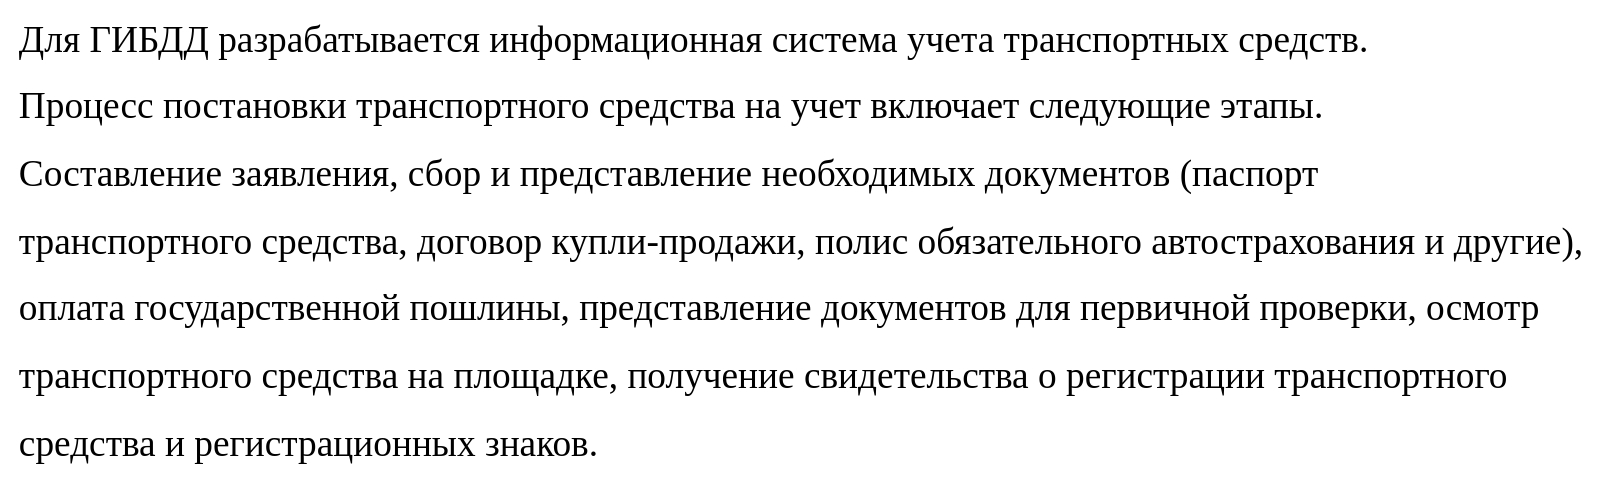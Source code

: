 <mxfile version="20.0.1" type="device" pages="6"><diagram id="szY-pF_dcs7fvpo2n5mo" name="Задача"><mxGraphModel dx="2048" dy="654" grid="1" gridSize="10" guides="1" tooltips="1" connect="1" arrows="1" fold="1" page="1" pageScale="1" pageWidth="827" pageHeight="1169" math="0" shadow="0"><root><mxCell id="0"/><mxCell id="1" parent="0"/><mxCell id="Msa8o-dBZ7M32QqruFCY-1" value="&lt;p role=&quot;presentation&quot; style=&quot;line-height:1.8;text-align: justify;margin-top:0pt;margin-bottom:0pt;&quot; dir=&quot;ltr&quot;&gt;&lt;span style=&quot;font-size: 14pt; font-family: &amp;quot;Times New Roman&amp;quot;; color: rgb(0, 0, 0); background-color: transparent; font-weight: 400; font-style: normal; font-variant: normal; text-decoration: none; vertical-align: baseline;&quot;&gt;Для ГИБДД разрабатывается информационная система учета транспортных средств. &lt;br&gt;&lt;/span&gt;&lt;/p&gt;&lt;p role=&quot;presentation&quot; style=&quot;line-height:1.8;text-align: justify;margin-top:0pt;margin-bottom:0pt;&quot; dir=&quot;ltr&quot;&gt;&lt;span style=&quot;font-size: 14pt; font-family: &amp;quot;Times New Roman&amp;quot;; color: rgb(0, 0, 0); background-color: transparent; font-weight: 400; font-style: normal; font-variant: normal; text-decoration: none; vertical-align: baseline;&quot;&gt;Процесс постановки транспортного средства на учет включает следующие этапы. &lt;br&gt;&lt;/span&gt;&lt;/p&gt;&lt;p role=&quot;presentation&quot; style=&quot;line-height:1.8;text-align: justify;margin-top:0pt;margin-bottom:0pt;&quot; dir=&quot;ltr&quot;&gt;&lt;span style=&quot;font-size: 14pt; font-family: &amp;quot;Times New Roman&amp;quot;; color: rgb(0, 0, 0); background-color: transparent; font-weight: 400; font-style: normal; font-variant: normal; text-decoration: none; vertical-align: baseline;&quot;&gt;Составление заявления, сбор и представление необходимых документов (паспорт &lt;br&gt;&lt;/span&gt;&lt;/p&gt;&lt;p role=&quot;presentation&quot; style=&quot;line-height:1.8;text-align: justify;margin-top:0pt;margin-bottom:0pt;&quot; dir=&quot;ltr&quot;&gt;&lt;span style=&quot;font-size: 14pt; font-family: &amp;quot;Times New Roman&amp;quot;; color: rgb(0, 0, 0); background-color: transparent; font-weight: 400; font-style: normal; font-variant: normal; text-decoration: none; vertical-align: baseline;&quot;&gt;транспортного средства, договор купли-продажи, полис обязательного автострахования и другие), &lt;br&gt;&lt;/span&gt;&lt;/p&gt;&lt;p role=&quot;presentation&quot; style=&quot;line-height:1.8;text-align: justify;margin-top:0pt;margin-bottom:0pt;&quot; dir=&quot;ltr&quot;&gt;&lt;span style=&quot;font-size: 14pt; font-family: &amp;quot;Times New Roman&amp;quot;; color: rgb(0, 0, 0); background-color: transparent; font-weight: 400; font-style: normal; font-variant: normal; text-decoration: none; vertical-align: baseline;&quot;&gt;оплата государственной пошлины, представление документов для первичной проверки, осмотр &lt;br&gt;&lt;/span&gt;&lt;/p&gt;&lt;p role=&quot;presentation&quot; style=&quot;line-height:1.8;text-align: justify;margin-top:0pt;margin-bottom:0pt;&quot; dir=&quot;ltr&quot;&gt;&lt;span style=&quot;font-size: 14pt; font-family: &amp;quot;Times New Roman&amp;quot;; color: rgb(0, 0, 0); background-color: transparent; font-weight: 400; font-style: normal; font-variant: normal; text-decoration: none; vertical-align: baseline;&quot;&gt;транспортного средства на площадке, получение свидетельства о регистрации транспортного &lt;br&gt;&lt;/span&gt;&lt;/p&gt;&lt;p role=&quot;presentation&quot; style=&quot;line-height:1.8;text-align: justify;margin-top:0pt;margin-bottom:0pt;&quot; dir=&quot;ltr&quot;&gt;&lt;span style=&quot;font-size: 14pt; font-family: &amp;quot;Times New Roman&amp;quot;; color: rgb(0, 0, 0); background-color: transparent; font-weight: 400; font-style: normal; font-variant: normal; text-decoration: none; vertical-align: baseline;&quot;&gt;средства и регистрационных знаков.&lt;/span&gt;&lt;/p&gt;" style="text;html=1;align=center;verticalAlign=middle;resizable=0;points=[];autosize=1;strokeColor=none;fillColor=none;" vertex="1" parent="1"><mxGeometry x="-813" y="30" width="800" height="240" as="geometry"/></mxCell></root></mxGraphModel></diagram><diagram id="2nvOxXfx4hROvfsUFD65" name="EPC"><mxGraphModel dx="1483" dy="794" grid="1" gridSize="10" guides="1" tooltips="1" connect="1" arrows="1" fold="1" page="1" pageScale="1" pageWidth="827" pageHeight="1169" math="0" shadow="0"><root><mxCell id="0"/><mxCell id="1" parent="0"/><mxCell id="O4B8dPalMWS9NECB1_VY-1" style="edgeStyle=orthogonalEdgeStyle;rounded=0;orthogonalLoop=1;jettySize=auto;html=1;" edge="1" parent="1" source="O4B8dPalMWS9NECB1_VY-2" target="O4B8dPalMWS9NECB1_VY-3"><mxGeometry relative="1" as="geometry"/></mxCell><mxCell id="O4B8dPalMWS9NECB1_VY-2" value="Обращение автовладельца" style="shape=hexagon;perimeter=hexagonPerimeter2;whiteSpace=wrap;html=1;fixedSize=1;fillColor=#e1d5e7;strokeColor=#9673a6;" vertex="1" parent="1"><mxGeometry x="360" y="70" width="120" height="80" as="geometry"/></mxCell><mxCell id="O4B8dPalMWS9NECB1_VY-8" style="edgeStyle=orthogonalEdgeStyle;rounded=0;orthogonalLoop=1;jettySize=auto;html=1;" edge="1" parent="1" source="O4B8dPalMWS9NECB1_VY-3" target="O4B8dPalMWS9NECB1_VY-7"><mxGeometry relative="1" as="geometry"/></mxCell><mxCell id="O4B8dPalMWS9NECB1_VY-10" style="edgeStyle=orthogonalEdgeStyle;rounded=0;orthogonalLoop=1;jettySize=auto;html=1;" edge="1" parent="1" source="O4B8dPalMWS9NECB1_VY-3" target="O4B8dPalMWS9NECB1_VY-9"><mxGeometry relative="1" as="geometry"/></mxCell><mxCell id="O4B8dPalMWS9NECB1_VY-3" value="Составление заявление на постановку на учёт транспортного средства" style="rounded=1;whiteSpace=wrap;html=1;fillColor=#fff2cc;strokeColor=#d6b656;" vertex="1" parent="1"><mxGeometry x="360" y="180" width="120" height="80" as="geometry"/></mxCell><mxCell id="O4B8dPalMWS9NECB1_VY-4" value="&lt;div&gt;Сотрудник &lt;br&gt;&lt;/div&gt;&lt;div&gt;ГИБДД&lt;/div&gt;" style="ellipse;whiteSpace=wrap;html=1;" vertex="1" parent="1"><mxGeometry x="530" y="180" width="120" height="80" as="geometry"/></mxCell><mxCell id="O4B8dPalMWS9NECB1_VY-5" value="" style="endArrow=none;html=1;rounded=0;entryX=0;entryY=0;entryDx=0;entryDy=0;exitX=0;exitY=1;exitDx=0;exitDy=0;" edge="1" parent="1" source="O4B8dPalMWS9NECB1_VY-4" target="O4B8dPalMWS9NECB1_VY-4"><mxGeometry width="50" height="50" relative="1" as="geometry"><mxPoint x="500" y="330" as="sourcePoint"/><mxPoint x="550" y="280" as="targetPoint"/></mxGeometry></mxCell><mxCell id="O4B8dPalMWS9NECB1_VY-6" value="" style="endArrow=none;html=1;rounded=0;exitX=1;exitY=0.5;exitDx=0;exitDy=0;entryX=0;entryY=0.5;entryDx=0;entryDy=0;" edge="1" parent="1" source="O4B8dPalMWS9NECB1_VY-3" target="O4B8dPalMWS9NECB1_VY-4"><mxGeometry width="50" height="50" relative="1" as="geometry"><mxPoint x="600" y="350" as="sourcePoint"/><mxPoint x="650" y="300" as="targetPoint"/></mxGeometry></mxCell><mxCell id="O4B8dPalMWS9NECB1_VY-7" value="Заявление" style="shape=document;whiteSpace=wrap;html=1;boundedLbl=1;" vertex="1" parent="1"><mxGeometry x="180" y="180" width="120" height="80" as="geometry"/></mxCell><mxCell id="O4B8dPalMWS9NECB1_VY-12" style="edgeStyle=orthogonalEdgeStyle;rounded=0;orthogonalLoop=1;jettySize=auto;html=1;" edge="1" parent="1" source="O4B8dPalMWS9NECB1_VY-9" target="O4B8dPalMWS9NECB1_VY-13"><mxGeometry relative="1" as="geometry"><mxPoint x="420" y="400" as="targetPoint"/></mxGeometry></mxCell><mxCell id="O4B8dPalMWS9NECB1_VY-9" value="Сбор и внесение данных о необходимых документах" style="shape=hexagon;perimeter=hexagonPerimeter2;whiteSpace=wrap;html=1;fixedSize=1;fillColor=#e1d5e7;strokeColor=#9673a6;" vertex="1" parent="1"><mxGeometry x="360" y="290" width="120" height="80" as="geometry"/></mxCell><mxCell id="O4B8dPalMWS9NECB1_VY-17" style="edgeStyle=orthogonalEdgeStyle;rounded=0;orthogonalLoop=1;jettySize=auto;html=1;" edge="1" parent="1" source="O4B8dPalMWS9NECB1_VY-13" target="O4B8dPalMWS9NECB1_VY-14"><mxGeometry relative="1" as="geometry"/></mxCell><mxCell id="O4B8dPalMWS9NECB1_VY-13" value="Проверка документов" style="rounded=1;whiteSpace=wrap;html=1;fillColor=#fff2cc;strokeColor=#d6b656;" vertex="1" parent="1"><mxGeometry x="360" y="410" width="120" height="80" as="geometry"/></mxCell><mxCell id="O4B8dPalMWS9NECB1_VY-26" style="edgeStyle=orthogonalEdgeStyle;rounded=0;orthogonalLoop=1;jettySize=auto;html=1;" edge="1" parent="1" source="O4B8dPalMWS9NECB1_VY-14" target="O4B8dPalMWS9NECB1_VY-20"><mxGeometry relative="1" as="geometry"/></mxCell><mxCell id="O4B8dPalMWS9NECB1_VY-28" style="edgeStyle=orthogonalEdgeStyle;rounded=0;orthogonalLoop=1;jettySize=auto;html=1;" edge="1" parent="1" source="O4B8dPalMWS9NECB1_VY-14" target="O4B8dPalMWS9NECB1_VY-27"><mxGeometry relative="1" as="geometry"/></mxCell><mxCell id="O4B8dPalMWS9NECB1_VY-14" value="XOR" style="ellipse;whiteSpace=wrap;html=1;aspect=fixed;" vertex="1" parent="1"><mxGeometry x="400" y="510" width="40" height="40" as="geometry"/></mxCell><mxCell id="O4B8dPalMWS9NECB1_VY-19" style="edgeStyle=orthogonalEdgeStyle;rounded=0;orthogonalLoop=1;jettySize=auto;html=1;entryX=0;entryY=0.5;entryDx=0;entryDy=0;" edge="1" parent="1" source="O4B8dPalMWS9NECB1_VY-20" target="O4B8dPalMWS9NECB1_VY-22"><mxGeometry relative="1" as="geometry"/></mxCell><mxCell id="O4B8dPalMWS9NECB1_VY-20" value="Заявление отклонено" style="shape=hexagon;perimeter=hexagonPerimeter2;whiteSpace=wrap;html=1;fixedSize=1;fillColor=#e1d5e7;strokeColor=#9673a6;" vertex="1" parent="1"><mxGeometry x="500" y="490" width="120" height="80" as="geometry"/></mxCell><mxCell id="O4B8dPalMWS9NECB1_VY-21" style="edgeStyle=orthogonalEdgeStyle;rounded=0;orthogonalLoop=1;jettySize=auto;html=1;" edge="1" parent="1" source="O4B8dPalMWS9NECB1_VY-22" target="O4B8dPalMWS9NECB1_VY-25"><mxGeometry relative="1" as="geometry"/></mxCell><mxCell id="O4B8dPalMWS9NECB1_VY-22" value="Формирование отчёта о причинах отказа" style="rounded=1;whiteSpace=wrap;html=1;fillColor=#fff2cc;strokeColor=#d6b656;" vertex="1" parent="1"><mxGeometry x="660" y="500" width="120" height="60" as="geometry"/></mxCell><mxCell id="O4B8dPalMWS9NECB1_VY-23" value="Ввод причины отказа и окончание процесса" style="shape=hexagon;perimeter=hexagonPerimeter2;whiteSpace=wrap;html=1;fixedSize=1;fillColor=#e1d5e7;strokeColor=#9673a6;" vertex="1" parent="1"><mxGeometry x="660" y="400" width="120" height="80" as="geometry"/></mxCell><mxCell id="O4B8dPalMWS9NECB1_VY-24" value="" style="endArrow=classic;html=1;rounded=0;exitX=0.5;exitY=0;exitDx=0;exitDy=0;entryX=0.5;entryY=1;entryDx=0;entryDy=0;" edge="1" parent="1" source="O4B8dPalMWS9NECB1_VY-22" target="O4B8dPalMWS9NECB1_VY-23"><mxGeometry width="50" height="50" relative="1" as="geometry"><mxPoint x="720" y="140" as="sourcePoint"/><mxPoint x="770" y="90" as="targetPoint"/></mxGeometry></mxCell><mxCell id="O4B8dPalMWS9NECB1_VY-25" value="Отчёт о причине отказа" style="shape=document;whiteSpace=wrap;html=1;boundedLbl=1;" vertex="1" parent="1"><mxGeometry x="830" y="490" width="120" height="80" as="geometry"/></mxCell><mxCell id="O4B8dPalMWS9NECB1_VY-30" style="edgeStyle=orthogonalEdgeStyle;rounded=0;orthogonalLoop=1;jettySize=auto;html=1;" edge="1" parent="1" source="O4B8dPalMWS9NECB1_VY-27" target="O4B8dPalMWS9NECB1_VY-29"><mxGeometry relative="1" as="geometry"/></mxCell><mxCell id="O4B8dPalMWS9NECB1_VY-27" value="Заявление принято" style="shape=hexagon;perimeter=hexagonPerimeter2;whiteSpace=wrap;html=1;fixedSize=1;fillColor=#e1d5e7;strokeColor=#9673a6;" vertex="1" parent="1"><mxGeometry x="360" y="585" width="120" height="80" as="geometry"/></mxCell><mxCell id="O4B8dPalMWS9NECB1_VY-33" style="edgeStyle=orthogonalEdgeStyle;rounded=0;orthogonalLoop=1;jettySize=auto;html=1;" edge="1" parent="1" source="O4B8dPalMWS9NECB1_VY-29" target="O4B8dPalMWS9NECB1_VY-32"><mxGeometry relative="1" as="geometry"/></mxCell><mxCell id="O4B8dPalMWS9NECB1_VY-36" style="edgeStyle=orthogonalEdgeStyle;rounded=0;orthogonalLoop=1;jettySize=auto;html=1;" edge="1" parent="1" source="O4B8dPalMWS9NECB1_VY-29" target="O4B8dPalMWS9NECB1_VY-34"><mxGeometry relative="1" as="geometry"/></mxCell><mxCell id="O4B8dPalMWS9NECB1_VY-29" value="Выдача квитанции на оплату госпошлины" style="rounded=1;whiteSpace=wrap;html=1;fillColor=#fff2cc;strokeColor=#d6b656;" vertex="1" parent="1"><mxGeometry x="360" y="700" width="120" height="80" as="geometry"/></mxCell><mxCell id="O4B8dPalMWS9NECB1_VY-31" value="" style="endArrow=none;html=1;rounded=0;exitX=1;exitY=0.5;exitDx=0;exitDy=0;entryX=1;entryY=0.5;entryDx=0;entryDy=0;" edge="1" parent="1" source="O4B8dPalMWS9NECB1_VY-4" target="O4B8dPalMWS9NECB1_VY-29"><mxGeometry width="50" height="50" relative="1" as="geometry"><mxPoint x="840" y="280" as="sourcePoint"/><mxPoint x="890" y="230" as="targetPoint"/><Array as="points"><mxPoint x="1030" y="220"/><mxPoint x="1030" y="740"/></Array></mxGeometry></mxCell><mxCell id="O4B8dPalMWS9NECB1_VY-32" value="Квитанция на оплату госпошлины" style="shape=document;whiteSpace=wrap;html=1;boundedLbl=1;" vertex="1" parent="1"><mxGeometry x="180" y="700" width="120" height="80" as="geometry"/></mxCell><mxCell id="O4B8dPalMWS9NECB1_VY-38" style="edgeStyle=orthogonalEdgeStyle;rounded=0;orthogonalLoop=1;jettySize=auto;html=1;" edge="1" parent="1" source="O4B8dPalMWS9NECB1_VY-34" target="O4B8dPalMWS9NECB1_VY-37"><mxGeometry relative="1" as="geometry"/></mxCell><mxCell id="O4B8dPalMWS9NECB1_VY-34" value="Оплата госпошлины" style="shape=hexagon;perimeter=hexagonPerimeter2;whiteSpace=wrap;html=1;fixedSize=1;fillColor=#e1d5e7;strokeColor=#9673a6;" vertex="1" parent="1"><mxGeometry x="360" y="810" width="120" height="80" as="geometry"/></mxCell><mxCell id="O4B8dPalMWS9NECB1_VY-44" style="edgeStyle=orthogonalEdgeStyle;rounded=0;orthogonalLoop=1;jettySize=auto;html=1;" edge="1" parent="1" source="O4B8dPalMWS9NECB1_VY-37" target="O4B8dPalMWS9NECB1_VY-39"><mxGeometry relative="1" as="geometry"/></mxCell><mxCell id="O4B8dPalMWS9NECB1_VY-37" value="Повторная проверка пакета документов" style="rounded=1;whiteSpace=wrap;html=1;fillColor=#fff2cc;strokeColor=#d6b656;" vertex="1" parent="1"><mxGeometry x="360" y="920" width="120" height="80" as="geometry"/></mxCell><mxCell id="O4B8dPalMWS9NECB1_VY-45" style="edgeStyle=orthogonalEdgeStyle;rounded=0;orthogonalLoop=1;jettySize=auto;html=1;" edge="1" parent="1" source="O4B8dPalMWS9NECB1_VY-39" target="O4B8dPalMWS9NECB1_VY-40"><mxGeometry relative="1" as="geometry"/></mxCell><mxCell id="O4B8dPalMWS9NECB1_VY-50" style="edgeStyle=orthogonalEdgeStyle;rounded=0;orthogonalLoop=1;jettySize=auto;html=1;" edge="1" parent="1" source="O4B8dPalMWS9NECB1_VY-39" target="O4B8dPalMWS9NECB1_VY-49"><mxGeometry relative="1" as="geometry"/></mxCell><mxCell id="O4B8dPalMWS9NECB1_VY-39" value="XOR" style="ellipse;whiteSpace=wrap;html=1;aspect=fixed;" vertex="1" parent="1"><mxGeometry x="400" y="1030" width="40" height="40" as="geometry"/></mxCell><mxCell id="O4B8dPalMWS9NECB1_VY-46" style="edgeStyle=orthogonalEdgeStyle;rounded=0;orthogonalLoop=1;jettySize=auto;html=1;" edge="1" parent="1" source="O4B8dPalMWS9NECB1_VY-40" target="O4B8dPalMWS9NECB1_VY-41"><mxGeometry relative="1" as="geometry"/></mxCell><mxCell id="O4B8dPalMWS9NECB1_VY-40" value="Заявление отклонено" style="shape=hexagon;perimeter=hexagonPerimeter2;whiteSpace=wrap;html=1;fixedSize=1;fillColor=#e1d5e7;strokeColor=#9673a6;" vertex="1" parent="1"><mxGeometry x="500" y="1010" width="120" height="80" as="geometry"/></mxCell><mxCell id="O4B8dPalMWS9NECB1_VY-47" value="" style="edgeStyle=orthogonalEdgeStyle;rounded=0;orthogonalLoop=1;jettySize=auto;html=1;" edge="1" parent="1" source="O4B8dPalMWS9NECB1_VY-41" target="O4B8dPalMWS9NECB1_VY-43"><mxGeometry relative="1" as="geometry"/></mxCell><mxCell id="O4B8dPalMWS9NECB1_VY-48" style="edgeStyle=orthogonalEdgeStyle;rounded=0;orthogonalLoop=1;jettySize=auto;html=1;" edge="1" parent="1" source="O4B8dPalMWS9NECB1_VY-41" target="O4B8dPalMWS9NECB1_VY-42"><mxGeometry relative="1" as="geometry"/></mxCell><mxCell id="O4B8dPalMWS9NECB1_VY-41" value="Формирование отчёта о причинах отказа" style="rounded=1;whiteSpace=wrap;html=1;fillColor=#fff2cc;strokeColor=#d6b656;" vertex="1" parent="1"><mxGeometry x="660" y="1020" width="120" height="60" as="geometry"/></mxCell><mxCell id="O4B8dPalMWS9NECB1_VY-42" value="Ввод причины отказа и окончание процесса" style="shape=hexagon;perimeter=hexagonPerimeter2;whiteSpace=wrap;html=1;fixedSize=1;fillColor=#e1d5e7;strokeColor=#9673a6;" vertex="1" parent="1"><mxGeometry x="660" y="910" width="120" height="80" as="geometry"/></mxCell><mxCell id="O4B8dPalMWS9NECB1_VY-43" value="Отчёт о причине отказа" style="shape=document;whiteSpace=wrap;html=1;boundedLbl=1;" vertex="1" parent="1"><mxGeometry x="830" y="1010" width="120" height="80" as="geometry"/></mxCell><mxCell id="O4B8dPalMWS9NECB1_VY-58" style="edgeStyle=orthogonalEdgeStyle;rounded=0;orthogonalLoop=1;jettySize=auto;html=1;" edge="1" parent="1" source="O4B8dPalMWS9NECB1_VY-49" target="O4B8dPalMWS9NECB1_VY-57"><mxGeometry relative="1" as="geometry"/></mxCell><mxCell id="O4B8dPalMWS9NECB1_VY-49" value="Осмотр транспортного средства" style="shape=hexagon;perimeter=hexagonPerimeter2;whiteSpace=wrap;html=1;fixedSize=1;fillColor=#e1d5e7;strokeColor=#9673a6;" vertex="1" parent="1"><mxGeometry x="360" y="1110" width="120" height="80" as="geometry"/></mxCell><mxCell id="O4B8dPalMWS9NECB1_VY-60" value="" style="edgeStyle=orthogonalEdgeStyle;rounded=0;orthogonalLoop=1;jettySize=auto;html=1;" edge="1" parent="1" source="O4B8dPalMWS9NECB1_VY-51" target="O4B8dPalMWS9NECB1_VY-52"><mxGeometry relative="1" as="geometry"/></mxCell><mxCell id="O4B8dPalMWS9NECB1_VY-65" value="" style="edgeStyle=orthogonalEdgeStyle;rounded=0;orthogonalLoop=1;jettySize=auto;html=1;" edge="1" parent="1" source="O4B8dPalMWS9NECB1_VY-51" target="O4B8dPalMWS9NECB1_VY-64"><mxGeometry relative="1" as="geometry"/></mxCell><mxCell id="O4B8dPalMWS9NECB1_VY-51" value="XOR" style="ellipse;whiteSpace=wrap;html=1;aspect=fixed;" vertex="1" parent="1"><mxGeometry x="400" y="1360" width="40" height="40" as="geometry"/></mxCell><mxCell id="O4B8dPalMWS9NECB1_VY-61" value="" style="edgeStyle=orthogonalEdgeStyle;rounded=0;orthogonalLoop=1;jettySize=auto;html=1;" edge="1" parent="1" source="O4B8dPalMWS9NECB1_VY-52" target="O4B8dPalMWS9NECB1_VY-53"><mxGeometry relative="1" as="geometry"/></mxCell><mxCell id="O4B8dPalMWS9NECB1_VY-52" value="Заявление отклонено" style="shape=hexagon;perimeter=hexagonPerimeter2;whiteSpace=wrap;html=1;fixedSize=1;fillColor=#e1d5e7;strokeColor=#9673a6;" vertex="1" parent="1"><mxGeometry x="510" y="1340" width="120" height="80" as="geometry"/></mxCell><mxCell id="O4B8dPalMWS9NECB1_VY-62" value="" style="edgeStyle=orthogonalEdgeStyle;rounded=0;orthogonalLoop=1;jettySize=auto;html=1;" edge="1" parent="1" source="O4B8dPalMWS9NECB1_VY-53" target="O4B8dPalMWS9NECB1_VY-54"><mxGeometry relative="1" as="geometry"/></mxCell><mxCell id="O4B8dPalMWS9NECB1_VY-63" value="" style="edgeStyle=orthogonalEdgeStyle;rounded=0;orthogonalLoop=1;jettySize=auto;html=1;" edge="1" parent="1" source="O4B8dPalMWS9NECB1_VY-53" target="O4B8dPalMWS9NECB1_VY-55"><mxGeometry relative="1" as="geometry"/></mxCell><mxCell id="O4B8dPalMWS9NECB1_VY-53" value="Формирование отчёта о причинах отказа" style="rounded=1;whiteSpace=wrap;html=1;fillColor=#fff2cc;strokeColor=#d6b656;" vertex="1" parent="1"><mxGeometry x="670" y="1350" width="120" height="60" as="geometry"/></mxCell><mxCell id="O4B8dPalMWS9NECB1_VY-54" value="Ввод причины отказа и окончание процесса" style="shape=hexagon;perimeter=hexagonPerimeter2;whiteSpace=wrap;html=1;fixedSize=1;fillColor=#e1d5e7;strokeColor=#9673a6;" vertex="1" parent="1"><mxGeometry x="670" y="1240" width="120" height="80" as="geometry"/></mxCell><mxCell id="O4B8dPalMWS9NECB1_VY-55" value="Отчёт о причине отказа" style="shape=document;whiteSpace=wrap;html=1;boundedLbl=1;" vertex="1" parent="1"><mxGeometry x="840" y="1340" width="120" height="80" as="geometry"/></mxCell><mxCell id="O4B8dPalMWS9NECB1_VY-59" style="edgeStyle=orthogonalEdgeStyle;rounded=0;orthogonalLoop=1;jettySize=auto;html=1;" edge="1" parent="1" source="O4B8dPalMWS9NECB1_VY-57" target="O4B8dPalMWS9NECB1_VY-51"><mxGeometry relative="1" as="geometry"/></mxCell><mxCell id="O4B8dPalMWS9NECB1_VY-57" value="Выводы после осмотра траспортного средства" style="rounded=1;whiteSpace=wrap;html=1;fillColor=#fff2cc;strokeColor=#d6b656;" vertex="1" parent="1"><mxGeometry x="360" y="1220" width="120" height="80" as="geometry"/></mxCell><mxCell id="O4B8dPalMWS9NECB1_VY-67" value="" style="edgeStyle=orthogonalEdgeStyle;rounded=0;orthogonalLoop=1;jettySize=auto;html=1;" edge="1" parent="1" source="O4B8dPalMWS9NECB1_VY-64" target="O4B8dPalMWS9NECB1_VY-66"><mxGeometry relative="1" as="geometry"/></mxCell><mxCell id="O4B8dPalMWS9NECB1_VY-64" value="Выдача свидетельства и регистрационных знаков " style="shape=hexagon;perimeter=hexagonPerimeter2;whiteSpace=wrap;html=1;fixedSize=1;fillColor=#e1d5e7;strokeColor=#9673a6;" vertex="1" parent="1"><mxGeometry x="360" y="1450" width="120" height="80" as="geometry"/></mxCell><mxCell id="O4B8dPalMWS9NECB1_VY-66" value="Свидетельство о регистрации транспортного средства" style="shape=document;whiteSpace=wrap;html=1;boundedLbl=1;" vertex="1" parent="1"><mxGeometry x="200" y="1450" width="120" height="80" as="geometry"/></mxCell><mxCell id="O4B8dPalMWS9NECB1_VY-68" value="" style="endArrow=none;html=1;rounded=0;entryX=1;entryY=0.5;entryDx=0;entryDy=0;" edge="1" parent="1" target="O4B8dPalMWS9NECB1_VY-64"><mxGeometry width="50" height="50" relative="1" as="geometry"><mxPoint x="650" y="220" as="sourcePoint"/><mxPoint x="490" y="750" as="targetPoint"/><Array as="points"><mxPoint x="1030" y="220"/><mxPoint x="1030" y="1490"/></Array></mxGeometry></mxCell></root></mxGraphModel></diagram><diagram id="DayWt4gl7JAXuCCY6lNY" name="IDEF0"><mxGraphModel dx="1597" dy="2024" grid="1" gridSize="10" guides="1" tooltips="1" connect="1" arrows="1" fold="1" page="1" pageScale="1" pageWidth="827" pageHeight="1169" math="0" shadow="0"><root><mxCell id="0"/><mxCell id="1" parent="0"/><mxCell id="H7Thy1KO07uZGZ2KYCaP-1" value="Постановка на учёт транспортного средства" style="rounded=0;whiteSpace=wrap;html=1;" vertex="1" parent="1"><mxGeometry x="204" y="180" width="420" height="210" as="geometry"/></mxCell><mxCell id="H7Thy1KO07uZGZ2KYCaP-2" value="" style="endArrow=classic;html=1;rounded=0;entryX=0;entryY=0.25;entryDx=0;entryDy=0;" edge="1" parent="1"><mxGeometry width="50" height="50" relative="1" as="geometry"><mxPoint x="80" y="213.35" as="sourcePoint"/><mxPoint x="204" y="212.85" as="targetPoint"/></mxGeometry></mxCell><mxCell id="H7Thy1KO07uZGZ2KYCaP-3" value="Данные об автомобиле" style="edgeLabel;html=1;align=center;verticalAlign=middle;resizable=0;points=[];" vertex="1" connectable="0" parent="H7Thy1KO07uZGZ2KYCaP-2"><mxGeometry x="0.387" relative="1" as="geometry"><mxPoint x="-36" y="147" as="offset"/></mxGeometry></mxCell><mxCell id="H7Thy1KO07uZGZ2KYCaP-4" value="" style="endArrow=classic;html=1;rounded=0;entryX=0;entryY=0.25;entryDx=0;entryDy=0;" edge="1" parent="1"><mxGeometry width="50" height="50" relative="1" as="geometry"><mxPoint x="80" y="260" as="sourcePoint"/><mxPoint x="204" y="259.5" as="targetPoint"/></mxGeometry></mxCell><mxCell id="H7Thy1KO07uZGZ2KYCaP-5" value="Пакет документов автовладельца" style="edgeLabel;html=1;align=center;verticalAlign=middle;resizable=0;points=[];" vertex="1" connectable="0" parent="1"><mxGeometry x="99.999" y="240.003" as="geometry"/></mxCell><mxCell id="H7Thy1KO07uZGZ2KYCaP-6" value="" style="endArrow=classic;html=1;rounded=0;" edge="1" parent="1"><mxGeometry width="50" height="50" relative="1" as="geometry"><mxPoint x="354" y="40" as="sourcePoint"/><mxPoint x="354" y="180" as="targetPoint"/></mxGeometry></mxCell><mxCell id="H7Thy1KO07uZGZ2KYCaP-9" value="" style="endArrow=classic;html=1;rounded=0;strokeColor=#36393D;" edge="1" parent="1"><mxGeometry width="50" height="50" relative="1" as="geometry"><mxPoint x="340" y="460" as="sourcePoint"/><mxPoint x="340" y="390" as="targetPoint"/></mxGeometry></mxCell><mxCell id="H7Thy1KO07uZGZ2KYCaP-10" value="Автовладелец" style="edgeLabel;html=1;align=center;verticalAlign=middle;resizable=0;points=[];rotation=270;" vertex="1" connectable="0" parent="H7Thy1KO07uZGZ2KYCaP-9"><mxGeometry x="-0.571" y="-4" relative="1" as="geometry"><mxPoint x="-24" y="-5" as="offset"/></mxGeometry></mxCell><mxCell id="H7Thy1KO07uZGZ2KYCaP-11" value="" style="endArrow=classic;html=1;rounded=0;strokeColor=#36393D;entryX=0.35;entryY=1;entryDx=0;entryDy=0;entryPerimeter=0;" edge="1" parent="1"><mxGeometry width="50" height="50" relative="1" as="geometry"><mxPoint x="460" y="470" as="sourcePoint"/><mxPoint x="460" y="390" as="targetPoint"/></mxGeometry></mxCell><mxCell id="H7Thy1KO07uZGZ2KYCaP-12" value="Сотрудник ГИБДД" style="edgeLabel;html=1;align=center;verticalAlign=middle;resizable=0;points=[];rotation=270;" vertex="1" connectable="0" parent="H7Thy1KO07uZGZ2KYCaP-11"><mxGeometry x="-0.571" y="-4" relative="1" as="geometry"><mxPoint x="-24" y="-2" as="offset"/></mxGeometry></mxCell><mxCell id="H7Thy1KO07uZGZ2KYCaP-17" value="" style="endArrow=classic;html=1;rounded=0;entryX=0;entryY=0.25;entryDx=0;entryDy=0;" edge="1" parent="1"><mxGeometry width="50" height="50" relative="1" as="geometry"><mxPoint x="624" y="263.35" as="sourcePoint"/><mxPoint x="748" y="262.85" as="targetPoint"/></mxGeometry></mxCell><mxCell id="H7Thy1KO07uZGZ2KYCaP-18" value="Свидетельство о регистрации транспортного средства" style="edgeLabel;html=1;align=center;verticalAlign=middle;resizable=0;points=[];" vertex="1" connectable="0" parent="H7Thy1KO07uZGZ2KYCaP-17"><mxGeometry x="0.387" relative="1" as="geometry"><mxPoint x="70" y="-13" as="offset"/></mxGeometry></mxCell><mxCell id="H7Thy1KO07uZGZ2KYCaP-19" value="" style="endArrow=classic;html=1;rounded=0;entryX=0;entryY=0.25;entryDx=0;entryDy=0;" edge="1" parent="1"><mxGeometry width="50" height="50" relative="1" as="geometry"><mxPoint x="624" y="307.85" as="sourcePoint"/><mxPoint x="748" y="307.35" as="targetPoint"/></mxGeometry></mxCell><mxCell id="H7Thy1KO07uZGZ2KYCaP-20" value="Регистрационный номер" style="edgeLabel;html=1;align=center;verticalAlign=middle;resizable=0;points=[];" vertex="1" connectable="0" parent="H7Thy1KO07uZGZ2KYCaP-19"><mxGeometry x="0.387" relative="1" as="geometry"><mxPoint x="-10" y="-13" as="offset"/></mxGeometry></mxCell><mxCell id="H7Thy1KO07uZGZ2KYCaP-21" value="" style="endArrow=classic;html=1;rounded=0;entryX=0;entryY=0.25;entryDx=0;entryDy=0;" edge="1" parent="1"><mxGeometry width="50" height="50" relative="1" as="geometry"><mxPoint x="80" y="310.5" as="sourcePoint"/><mxPoint x="204" y="310" as="targetPoint"/></mxGeometry></mxCell><mxCell id="H7Thy1KO07uZGZ2KYCaP-22" value="Госпошлина" style="edgeLabel;html=1;align=center;verticalAlign=middle;resizable=0;points=[];" vertex="1" connectable="0" parent="1"><mxGeometry x="139.999" y="300.003" as="geometry"><mxPoint x="-5" y="2" as="offset"/></mxGeometry></mxCell><mxCell id="H7Thy1KO07uZGZ2KYCaP-23" value="" style="endArrow=classic;html=1;rounded=0;entryX=0;entryY=0.25;entryDx=0;entryDy=0;" edge="1" parent="1"><mxGeometry width="50" height="50" relative="1" as="geometry"><mxPoint x="80" y="370.5" as="sourcePoint"/><mxPoint x="204" y="370" as="targetPoint"/></mxGeometry></mxCell><mxCell id="H7Thy1KO07uZGZ2KYCaP-24" value="Заявление" style="edgeLabel;html=1;align=center;verticalAlign=middle;resizable=0;points=[];" vertex="1" connectable="0" parent="1"><mxGeometry x="129.999" y="200.003" as="geometry"/></mxCell><mxCell id="H7Thy1KO07uZGZ2KYCaP-25" value="Законодательные акты" style="text;html=1;align=center;verticalAlign=middle;resizable=0;points=[];autosize=1;strokeColor=none;fillColor=none;rotation=270;" vertex="1" parent="1"><mxGeometry x="260" y="70" width="140" height="20" as="geometry"/></mxCell><mxCell id="qtPgQsuqLRTVmPjV09xx-1" value="" style="endArrow=classic;html=1;rounded=0;" edge="1" parent="1"><mxGeometry width="50" height="50" relative="1" as="geometry"><mxPoint x="494" y="40" as="sourcePoint"/><mxPoint x="494" y="180" as="targetPoint"/></mxGeometry></mxCell><mxCell id="qtPgQsuqLRTVmPjV09xx-2" value="&lt;div&gt;Правила постановки на учёт транспортного средства &lt;/div&gt;" style="text;html=1;align=center;verticalAlign=middle;resizable=0;points=[];autosize=1;strokeColor=none;fillColor=none;rotation=270;" vertex="1" parent="1"><mxGeometry x="314" width="310" height="20" as="geometry"/></mxCell></root></mxGraphModel></diagram><diagram id="xwv94K-VupSCC_ZOPirR" name="IDEF3"><mxGraphModel dx="1483" dy="794" grid="1" gridSize="10" guides="1" tooltips="1" connect="1" arrows="1" fold="1" page="1" pageScale="1" pageWidth="827" pageHeight="1169" math="0" shadow="0"><root><mxCell id="0"/><mxCell id="1" parent="0"/><mxCell id="cT00FniPCkUJlfkAk939-1" style="edgeStyle=orthogonalEdgeStyle;rounded=0;orthogonalLoop=1;jettySize=auto;html=1;entryX=0;entryY=0.5;entryDx=0;entryDy=0;" edge="1" parent="1" source="cT00FniPCkUJlfkAk939-2" target="cT00FniPCkUJlfkAk939-23"><mxGeometry relative="1" as="geometry"/></mxCell><mxCell id="cT00FniPCkUJlfkAk939-2" value="Принятие документов для постановки на учёт транспортного средства" style="rounded=0;whiteSpace=wrap;html=1;" vertex="1" parent="1"><mxGeometry x="210" y="360" width="166" height="110" as="geometry"/></mxCell><mxCell id="cT00FniPCkUJlfkAk939-3" value="" style="endArrow=classic;html=1;rounded=0;entryX=0;entryY=0.25;entryDx=0;entryDy=0;" edge="1" parent="1"><mxGeometry width="50" height="50" relative="1" as="geometry"><mxPoint x="86.0" y="373.35" as="sourcePoint"/><mxPoint x="210" y="372.85" as="targetPoint"/></mxGeometry></mxCell><mxCell id="cT00FniPCkUJlfkAk939-4" value="Данные об автомобиле" style="edgeLabel;html=1;align=center;verticalAlign=middle;resizable=0;points=[];" vertex="1" connectable="0" parent="cT00FniPCkUJlfkAk939-3"><mxGeometry x="0.387" relative="1" as="geometry"><mxPoint x="-36" y="67" as="offset"/></mxGeometry></mxCell><mxCell id="cT00FniPCkUJlfkAk939-5" value="" style="endArrow=classic;html=1;rounded=0;entryX=0;entryY=0.25;entryDx=0;entryDy=0;" edge="1" parent="1"><mxGeometry width="50" height="50" relative="1" as="geometry"><mxPoint x="86.0" y="399.97" as="sourcePoint"/><mxPoint x="210" y="399.47" as="targetPoint"/></mxGeometry></mxCell><mxCell id="cT00FniPCkUJlfkAk939-6" value="Пакет документов автовладельца" style="edgeLabel;html=1;align=center;verticalAlign=middle;resizable=0;points=[];" vertex="1" connectable="0" parent="1"><mxGeometry x="105.999" y="390.003" as="geometry"/></mxCell><mxCell id="cT00FniPCkUJlfkAk939-7" value="" style="endArrow=classic;html=1;rounded=0;" edge="1" parent="1"><mxGeometry width="50" height="50" relative="1" as="geometry"><mxPoint x="274" y="220" as="sourcePoint"/><mxPoint x="274" y="360" as="targetPoint"/></mxGeometry></mxCell><mxCell id="cT00FniPCkUJlfkAk939-8" value="" style="endArrow=classic;html=1;rounded=0;strokeColor=#36393D;entryX=0.25;entryY=1;entryDx=0;entryDy=0;" edge="1" parent="1" target="cT00FniPCkUJlfkAk939-2"><mxGeometry width="50" height="50" relative="1" as="geometry"><mxPoint x="251.0" y="650" as="sourcePoint"/><mxPoint x="246" y="580" as="targetPoint"/></mxGeometry></mxCell><mxCell id="cT00FniPCkUJlfkAk939-9" value="Автовладелец" style="edgeLabel;html=1;align=center;verticalAlign=middle;resizable=0;points=[];rotation=270;" vertex="1" connectable="0" parent="cT00FniPCkUJlfkAk939-8"><mxGeometry x="-0.571" y="-4" relative="1" as="geometry"><mxPoint x="-24" y="-5" as="offset"/></mxGeometry></mxCell><mxCell id="cT00FniPCkUJlfkAk939-10" value="" style="endArrow=classic;html=1;rounded=0;strokeColor=#36393D;entryX=0.557;entryY=1;entryDx=0;entryDy=0;entryPerimeter=0;" edge="1" parent="1"><mxGeometry width="50" height="50" relative="1" as="geometry"><mxPoint x="302.48" y="650" as="sourcePoint"/><mxPoint x="302.472" y="470" as="targetPoint"/></mxGeometry></mxCell><mxCell id="cT00FniPCkUJlfkAk939-11" value="Сотрудник ГИБДД" style="edgeLabel;html=1;align=center;verticalAlign=middle;resizable=0;points=[];rotation=270;" vertex="1" connectable="0" parent="cT00FniPCkUJlfkAk939-10"><mxGeometry x="-0.571" y="-4" relative="1" as="geometry"><mxPoint x="-24" y="-2" as="offset"/></mxGeometry></mxCell><mxCell id="cT00FniPCkUJlfkAk939-12" value="" style="endArrow=classic;html=1;rounded=0;entryX=0;entryY=0.25;entryDx=0;entryDy=0;" edge="1" parent="1"><mxGeometry width="50" height="50" relative="1" as="geometry"><mxPoint x="586" y="469.15" as="sourcePoint"/><mxPoint x="710" y="468.65" as="targetPoint"/></mxGeometry></mxCell><mxCell id="cT00FniPCkUJlfkAk939-13" value="Свидетельство о регистрации транспортного средства" style="edgeLabel;html=1;align=center;verticalAlign=middle;resizable=0;points=[];" vertex="1" connectable="0" parent="cT00FniPCkUJlfkAk939-12"><mxGeometry x="0.387" relative="1" as="geometry"><mxPoint x="70" y="-13" as="offset"/></mxGeometry></mxCell><mxCell id="cT00FniPCkUJlfkAk939-14" value="" style="endArrow=classic;html=1;rounded=0;entryX=0;entryY=0.25;entryDx=0;entryDy=0;" edge="1" parent="1"><mxGeometry width="50" height="50" relative="1" as="geometry"><mxPoint x="586" y="513.65" as="sourcePoint"/><mxPoint x="710" y="513.15" as="targetPoint"/></mxGeometry></mxCell><mxCell id="cT00FniPCkUJlfkAk939-15" value="Регистрационный номер" style="edgeLabel;html=1;align=center;verticalAlign=middle;resizable=0;points=[];" vertex="1" connectable="0" parent="cT00FniPCkUJlfkAk939-14"><mxGeometry x="0.387" relative="1" as="geometry"><mxPoint x="-10" y="-13" as="offset"/></mxGeometry></mxCell><mxCell id="cT00FniPCkUJlfkAk939-16" value="" style="endArrow=classic;html=1;rounded=0;entryX=0;entryY=0.25;entryDx=0;entryDy=0;" edge="1" parent="1"><mxGeometry width="50" height="50" relative="1" as="geometry"><mxPoint x="86.0" y="420.5" as="sourcePoint"/><mxPoint x="210" y="420" as="targetPoint"/></mxGeometry></mxCell><mxCell id="cT00FniPCkUJlfkAk939-17" value="Оплата госпошлина" style="edgeLabel;html=1;align=center;verticalAlign=middle;resizable=0;points=[];" vertex="1" connectable="0" parent="1"><mxGeometry x="145.999" y="410.003" as="geometry"><mxPoint x="-5" y="2" as="offset"/></mxGeometry></mxCell><mxCell id="cT00FniPCkUJlfkAk939-18" value="" style="endArrow=classic;html=1;rounded=0;entryX=0;entryY=0.25;entryDx=0;entryDy=0;" edge="1" parent="1"><mxGeometry width="50" height="50" relative="1" as="geometry"><mxPoint x="86.0" y="460.5" as="sourcePoint"/><mxPoint x="210" y="460" as="targetPoint"/></mxGeometry></mxCell><mxCell id="cT00FniPCkUJlfkAk939-19" value="Заявление" style="edgeLabel;html=1;align=center;verticalAlign=middle;resizable=0;points=[];" vertex="1" connectable="0" parent="1"><mxGeometry x="135.999" y="360.003" as="geometry"/></mxCell><mxCell id="cT00FniPCkUJlfkAk939-20" value="Законодательные акты" style="text;html=1;align=center;verticalAlign=middle;resizable=0;points=[];autosize=1;strokeColor=none;fillColor=none;rotation=270;" vertex="1" parent="1"><mxGeometry x="180" y="250" width="140" height="20" as="geometry"/></mxCell><mxCell id="cT00FniPCkUJlfkAk939-21" value="" style="endArrow=classic;html=1;rounded=0;" edge="1" parent="1"><mxGeometry width="50" height="50" relative="1" as="geometry"><mxPoint x="360" y="220" as="sourcePoint"/><mxPoint x="360" y="360" as="targetPoint"/></mxGeometry></mxCell><mxCell id="cT00FniPCkUJlfkAk939-22" value="&lt;div&gt;Правила постановки на учёт транспортного средства &lt;/div&gt;" style="text;html=1;align=center;verticalAlign=middle;resizable=0;points=[];autosize=1;strokeColor=none;fillColor=none;rotation=270;" vertex="1" parent="1"><mxGeometry x="180" y="180" width="310" height="20" as="geometry"/></mxCell><mxCell id="cT00FniPCkUJlfkAk939-23" value="Составления свидетельства о регистрации на учёт " style="rounded=0;whiteSpace=wrap;html=1;" vertex="1" parent="1"><mxGeometry x="420" y="430" width="166" height="110" as="geometry"/></mxCell><mxCell id="cT00FniPCkUJlfkAk939-24" value="" style="endArrow=classic;html=1;rounded=0;entryX=0.25;entryY=1;entryDx=0;entryDy=0;" edge="1" parent="1" target="cT00FniPCkUJlfkAk939-23"><mxGeometry width="50" height="50" relative="1" as="geometry"><mxPoint x="306.0" y="620" as="sourcePoint"/><mxPoint x="436" y="610" as="targetPoint"/><Array as="points"><mxPoint x="461" y="620"/></Array></mxGeometry></mxCell><mxCell id="cT00FniPCkUJlfkAk939-25" value="" style="endArrow=classic;html=1;rounded=0;entryX=0.5;entryY=0;entryDx=0;entryDy=0;" edge="1" parent="1" target="cT00FniPCkUJlfkAk939-23"><mxGeometry width="50" height="50" relative="1" as="geometry"><mxPoint x="276.0" y="240" as="sourcePoint"/><mxPoint x="476" y="240" as="targetPoint"/><Array as="points"><mxPoint x="503" y="240"/></Array></mxGeometry></mxCell><mxCell id="cT00FniPCkUJlfkAk939-26" value="" style="endArrow=classic;html=1;rounded=0;entryX=0.75;entryY=0;entryDx=0;entryDy=0;" edge="1" parent="1" target="cT00FniPCkUJlfkAk939-23"><mxGeometry width="50" height="50" relative="1" as="geometry"><mxPoint x="359" y="240" as="sourcePoint"/><mxPoint x="586.0" y="430" as="targetPoint"/><Array as="points"><mxPoint x="546" y="240"/></Array></mxGeometry></mxCell><mxCell id="cT00FniPCkUJlfkAk939-27" value="&lt;div&gt;Информация &lt;br&gt;&lt;/div&gt;&lt;div&gt;о данных &lt;br&gt;&lt;/div&gt;&lt;div&gt;из документов&lt;/div&gt;" style="text;html=1;align=center;verticalAlign=middle;resizable=0;points=[];autosize=1;strokeColor=none;fillColor=none;" vertex="1" parent="1"><mxGeometry x="376" y="365" width="90" height="50" as="geometry"/></mxCell></root></mxGraphModel></diagram><diagram id="sbpbyM9o_zG1nG5rchUy" name="DFD"><mxGraphModel dx="1730" dy="927" grid="1" gridSize="10" guides="1" tooltips="1" connect="1" arrows="1" fold="1" page="1" pageScale="1" pageWidth="827" pageHeight="1169" math="0" shadow="0"><root><mxCell id="0"/><mxCell id="1" parent="0"/><mxCell id="zNfL8of6SeWiUB_9tiUt-1" style="edgeStyle=orthogonalEdgeStyle;rounded=0;orthogonalLoop=1;jettySize=auto;html=1;strokeColor=#36393D;entryX=0;entryY=0.5;entryDx=0;entryDy=0;exitX=1;exitY=0.5;exitDx=0;exitDy=0;" edge="1" parent="1" target="zNfL8of6SeWiUB_9tiUt-4" source="zNfL8of6SeWiUB_9tiUt-15"><mxGeometry relative="1" as="geometry"><mxPoint x="260.0" y="200" as="sourcePoint"/><mxPoint x="370" y="200" as="targetPoint"/></mxGeometry></mxCell><mxCell id="zNfL8of6SeWiUB_9tiUt-2" style="edgeStyle=orthogonalEdgeStyle;rounded=0;orthogonalLoop=1;jettySize=auto;html=1;strokeColor=#36393D;exitX=0.25;exitY=1;exitDx=0;exitDy=0;" edge="1" parent="1" source="zNfL8of6SeWiUB_9tiUt-5" target="zNfL8of6SeWiUB_9tiUt-9"><mxGeometry relative="1" as="geometry"/></mxCell><mxCell id="zNfL8of6SeWiUB_9tiUt-3" style="edgeStyle=orthogonalEdgeStyle;rounded=0;orthogonalLoop=1;jettySize=auto;html=1;entryX=0.5;entryY=1;entryDx=0;entryDy=0;" edge="1" parent="1" source="zNfL8of6SeWiUB_9tiUt-4" target="zNfL8of6SeWiUB_9tiUt-5"><mxGeometry relative="1" as="geometry"/></mxCell><mxCell id="zNfL8of6SeWiUB_9tiUt-4" value="&lt;div&gt;1.0&lt;/div&gt;&lt;div&gt;Внести данные об автовладельце&lt;br&gt;&lt;/div&gt;" style="ellipse;whiteSpace=wrap;html=1;aspect=fixed;" vertex="1" parent="1"><mxGeometry x="385" y="160" width="80" height="80" as="geometry"/></mxCell><mxCell id="zNfL8of6SeWiUB_9tiUt-5" value="Таблица автовладельцев" style="shape=delay;whiteSpace=wrap;html=1;direction=west;" vertex="1" parent="1"><mxGeometry x="380" y="280" width="90" height="50" as="geometry"/></mxCell><mxCell id="zNfL8of6SeWiUB_9tiUt-6" value="Пакет документов автовладельца" style="text;html=1;align=center;verticalAlign=middle;resizable=0;points=[];autosize=1;strokeColor=none;fillColor=none;" vertex="1" parent="1"><mxGeometry x="190" y="170" width="200" height="20" as="geometry"/></mxCell><mxCell id="zNfL8of6SeWiUB_9tiUt-7" style="edgeStyle=orthogonalEdgeStyle;rounded=0;orthogonalLoop=1;jettySize=auto;html=1;entryX=0.5;entryY=1;entryDx=0;entryDy=0;strokeColor=#36393D;exitX=1;exitY=1;exitDx=0;exitDy=0;" edge="1" parent="1" source="zNfL8of6SeWiUB_9tiUt-9" target="zNfL8of6SeWiUB_9tiUt-10"><mxGeometry relative="1" as="geometry"/></mxCell><mxCell id="zNfL8of6SeWiUB_9tiUt-8" style="edgeStyle=orthogonalEdgeStyle;rounded=0;orthogonalLoop=1;jettySize=auto;html=1;strokeColor=#36393D;exitX=0.25;exitY=1;exitDx=0;exitDy=0;" edge="1" parent="1" source="zNfL8of6SeWiUB_9tiUt-10"><mxGeometry relative="1" as="geometry"><mxPoint x="1000" y="240" as="targetPoint"/></mxGeometry></mxCell><mxCell id="zNfL8of6SeWiUB_9tiUt-9" value="&lt;div&gt;2.0&lt;/div&gt;&lt;div&gt;Внести данные о состоянии автомобиля&lt;br&gt;&lt;/div&gt;" style="ellipse;whiteSpace=wrap;html=1;aspect=fixed;" vertex="1" parent="1"><mxGeometry x="655" y="160" width="80" height="80" as="geometry"/></mxCell><mxCell id="zNfL8of6SeWiUB_9tiUt-10" value="Таблица свидетельств" style="shape=delay;whiteSpace=wrap;html=1;direction=west;" vertex="1" parent="1"><mxGeometry x="700" y="280" width="90" height="50" as="geometry"/></mxCell><mxCell id="zNfL8of6SeWiUB_9tiUt-15" value="Автовладелец" style="rounded=0;whiteSpace=wrap;html=1;" vertex="1" parent="1"><mxGeometry x="70" y="170" width="120" height="60" as="geometry"/></mxCell><mxCell id="zNfL8of6SeWiUB_9tiUt-20" style="edgeStyle=orthogonalEdgeStyle;rounded=0;orthogonalLoop=1;jettySize=auto;html=1;strokeColor=#36393D;" edge="1" parent="1" source="zNfL8of6SeWiUB_9tiUt-22" target="zNfL8of6SeWiUB_9tiUt-4"><mxGeometry relative="1" as="geometry"/></mxCell><mxCell id="zNfL8of6SeWiUB_9tiUt-21" value="Данные об автовладельце" style="edgeLabel;html=1;align=center;verticalAlign=middle;resizable=0;points=[];" vertex="1" connectable="0" parent="zNfL8of6SeWiUB_9tiUt-20"><mxGeometry x="-0.496" relative="1" as="geometry"><mxPoint x="34" y="-20" as="offset"/></mxGeometry></mxCell><mxCell id="zNfL8of6SeWiUB_9tiUt-22" value="Сотрудник ГИБДД" style="rounded=0;whiteSpace=wrap;html=1;" vertex="1" parent="1"><mxGeometry x="70" y="70" width="120" height="60" as="geometry"/></mxCell><mxCell id="zNfL8of6SeWiUB_9tiUt-23" value="&lt;div&gt;Данные &lt;br&gt;&lt;/div&gt;&lt;div&gt;о автомобиле &lt;br&gt;&lt;/div&gt;" style="text;html=1;align=center;verticalAlign=middle;resizable=0;points=[];autosize=1;strokeColor=none;fillColor=none;" vertex="1" parent="1"><mxGeometry x="525" y="220" width="90" height="30" as="geometry"/></mxCell><mxCell id="zNfL8of6SeWiUB_9tiUt-24" value="Данные о свидетельстве" style="text;html=1;align=center;verticalAlign=middle;resizable=0;points=[];autosize=1;strokeColor=none;fillColor=none;" vertex="1" parent="1"><mxGeometry x="790" y="235" width="150" height="20" as="geometry"/></mxCell><mxCell id="zNfL8of6SeWiUB_9tiUt-33" value="ГИБДД" style="rounded=0;whiteSpace=wrap;html=1;" vertex="1" parent="1"><mxGeometry x="940" y="180" width="120" height="60" as="geometry"/></mxCell></root></mxGraphModel></diagram><diagram id="7woVbq0u-WtDqwL_A2cZ" name="USE CASE"><mxGraphModel dx="1221" dy="654" grid="1" gridSize="10" guides="1" tooltips="1" connect="1" arrows="1" fold="1" page="1" pageScale="1" pageWidth="827" pageHeight="1169" math="0" shadow="0"><root><mxCell id="0"/><mxCell id="1" parent="0"/><mxCell id="i85myhFGbUlxV8603tnf-1" value="Автовладелец" style="shape=umlActor;verticalLabelPosition=bottom;verticalAlign=top;html=1;outlineConnect=0;" vertex="1" parent="1"><mxGeometry x="160" y="120" width="30" height="60" as="geometry"/></mxCell><mxCell id="i85myhFGbUlxV8603tnf-2" value="Сотрудник ГИБДД" style="shape=umlActor;verticalLabelPosition=bottom;verticalAlign=top;html=1;outlineConnect=0;" vertex="1" parent="1"><mxGeometry x="160" y="390" width="30" height="60" as="geometry"/></mxCell><mxCell id="i85myhFGbUlxV8603tnf-3" value="" style="rounded=0;whiteSpace=wrap;html=1;" vertex="1" parent="1"><mxGeometry x="300" y="20" width="450" height="560" as="geometry"/></mxCell><mxCell id="8e4mCNDp-WYcAROwoB-_-1" value="Внесение пакета документов" style="ellipse;whiteSpace=wrap;html=1;" vertex="1" parent="1"><mxGeometry x="353" y="70" width="120" height="80" as="geometry"/></mxCell><mxCell id="8e4mCNDp-WYcAROwoB-_-2" value="" style="endArrow=block;dashed=1;endFill=0;endSize=12;html=1;rounded=0;strokeColor=#36393D;entryX=0;entryY=0.5;entryDx=0;entryDy=0;" edge="1" parent="1" source="8e4mCNDp-WYcAROwoB-_-6" target="8e4mCNDp-WYcAROwoB-_-4"><mxGeometry width="160" relative="1" as="geometry"><mxPoint x="473" y="98.96" as="sourcePoint"/><mxPoint x="505.04" y="70.0" as="targetPoint"/></mxGeometry></mxCell><mxCell id="8e4mCNDp-WYcAROwoB-_-3" value="include" style="text;html=1;align=center;verticalAlign=middle;resizable=0;points=[];autosize=1;strokeColor=none;fillColor=none;" vertex="1" parent="1"><mxGeometry x="490" y="300" width="50" height="20" as="geometry"/></mxCell><mxCell id="8e4mCNDp-WYcAROwoB-_-4" value="Внесение квитанции об оплате госпошлины" style="ellipse;whiteSpace=wrap;html=1;" vertex="1" parent="1"><mxGeometry x="595" y="270" width="120" height="80" as="geometry"/></mxCell><mxCell id="8e4mCNDp-WYcAROwoB-_-6" value="Создание квитанции на оплату госпошлины" style="ellipse;whiteSpace=wrap;html=1;" vertex="1" parent="1"><mxGeometry x="354" y="300" width="120" height="80" as="geometry"/></mxCell><mxCell id="8e4mCNDp-WYcAROwoB-_-7" value="" style="endArrow=classic;html=1;rounded=0;entryX=0;entryY=0.5;entryDx=0;entryDy=0;" edge="1" parent="1" source="i85myhFGbUlxV8603tnf-1" target="8e4mCNDp-WYcAROwoB-_-1"><mxGeometry width="50" height="50" relative="1" as="geometry"><mxPoint x="210" y="260" as="sourcePoint"/><mxPoint x="260" y="210" as="targetPoint"/></mxGeometry></mxCell><mxCell id="8e4mCNDp-WYcAROwoB-_-8" value="" style="endArrow=classic;html=1;rounded=0;entryX=0;entryY=0.5;entryDx=0;entryDy=0;" edge="1" parent="1" source="i85myhFGbUlxV8603tnf-2" target="8e4mCNDp-WYcAROwoB-_-6"><mxGeometry width="50" height="50" relative="1" as="geometry"><mxPoint x="200" y="426.629" as="sourcePoint"/><mxPoint x="363.0" y="390" as="targetPoint"/></mxGeometry></mxCell><mxCell id="8e4mCNDp-WYcAROwoB-_-9" value="" style="endArrow=classic;html=1;rounded=0;" edge="1" parent="1" source="8e4mCNDp-WYcAROwoB-_-6" target="i85myhFGbUlxV8603tnf-1"><mxGeometry width="50" height="50" relative="1" as="geometry"><mxPoint x="200" y="156.629" as="sourcePoint"/><mxPoint x="363.0" y="120" as="targetPoint"/></mxGeometry></mxCell><mxCell id="8e4mCNDp-WYcAROwoB-_-12" value="Получение свидетельства о регистрации транспортного средства" style="ellipse;whiteSpace=wrap;html=1;" vertex="1" parent="1"><mxGeometry x="360" y="170" width="120" height="80" as="geometry"/></mxCell><mxCell id="8e4mCNDp-WYcAROwoB-_-14" value="" style="endArrow=classic;html=1;rounded=0;" edge="1" parent="1" target="8e4mCNDp-WYcAROwoB-_-12"><mxGeometry width="50" height="50" relative="1" as="geometry"><mxPoint x="190" y="150" as="sourcePoint"/><mxPoint x="363.0" y="120" as="targetPoint"/></mxGeometry></mxCell><mxCell id="8e4mCNDp-WYcAROwoB-_-15" value="Создание свидетельства о регистрации транспортного средства" style="ellipse;whiteSpace=wrap;html=1;" vertex="1" parent="1"><mxGeometry x="370" y="470" width="120" height="80" as="geometry"/></mxCell><mxCell id="8e4mCNDp-WYcAROwoB-_-16" value="" style="endArrow=classic;html=1;rounded=0;" edge="1" parent="1" source="i85myhFGbUlxV8603tnf-2" target="8e4mCNDp-WYcAROwoB-_-15"><mxGeometry width="50" height="50" relative="1" as="geometry"><mxPoint x="240" y="540" as="sourcePoint"/><mxPoint x="290" y="490" as="targetPoint"/></mxGeometry></mxCell><mxCell id="8e4mCNDp-WYcAROwoB-_-17" value="Внесение данных об осмотре транспортного средства" style="ellipse;whiteSpace=wrap;html=1;" vertex="1" parent="1"><mxGeometry x="440" y="380" width="120" height="80" as="geometry"/></mxCell><mxCell id="8e4mCNDp-WYcAROwoB-_-18" value="" style="endArrow=classic;html=1;rounded=0;" edge="1" parent="1" source="i85myhFGbUlxV8603tnf-2" target="8e4mCNDp-WYcAROwoB-_-17"><mxGeometry width="50" height="50" relative="1" as="geometry"><mxPoint x="200" y="423.296" as="sourcePoint"/><mxPoint x="364.0" y="350" as="targetPoint"/></mxGeometry></mxCell></root></mxGraphModel></diagram></mxfile>